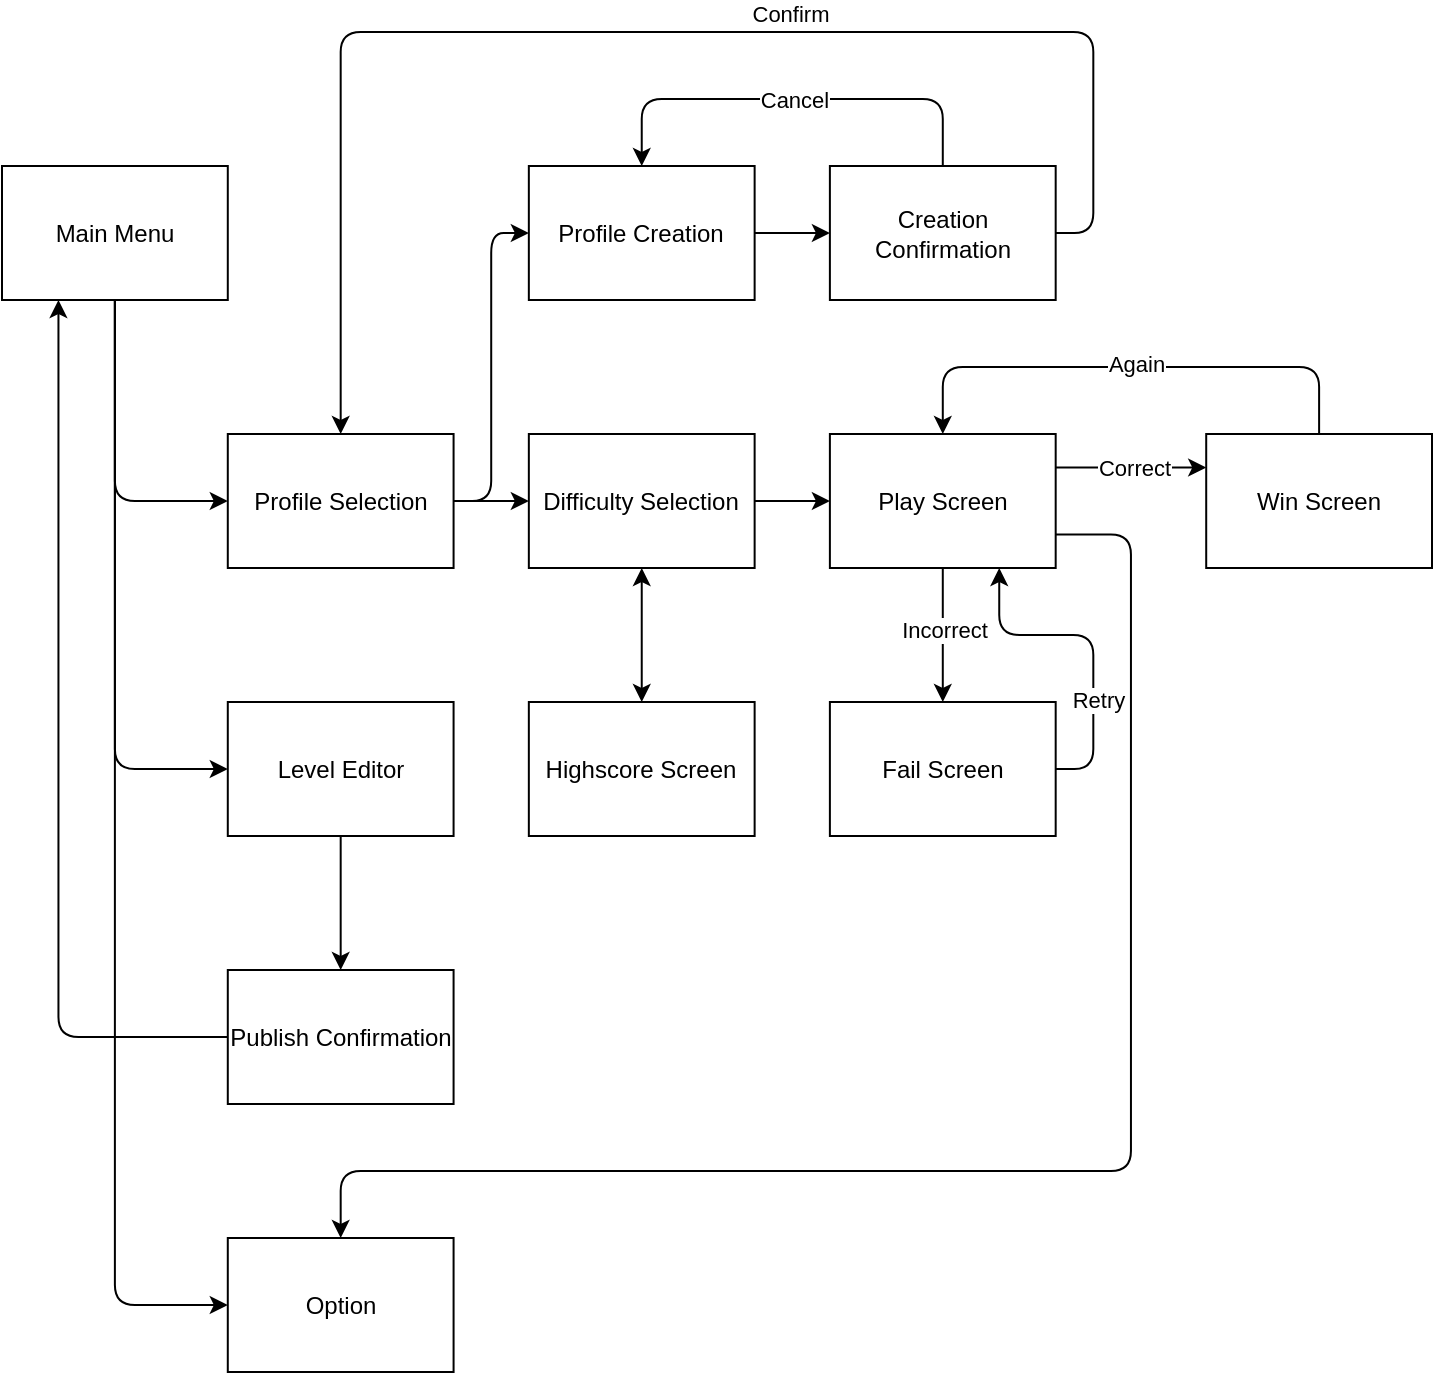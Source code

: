 <mxfile><diagram id="uHhRb8vRdYXG72csFwmb" name="Page-1"><mxGraphModel dx="1440" dy="759" grid="1" gridSize="10" guides="1" tooltips="1" connect="1" arrows="1" fold="1" page="1" pageScale="1" pageWidth="827" pageHeight="1169" background="none" math="0" shadow="0"><root><mxCell id="0"/><mxCell id="1" parent="0"/><mxCell id="48" value="" style="group" parent="1" vertex="1" connectable="0"><mxGeometry x="56" y="250" width="715" height="670" as="geometry"/></mxCell><mxCell id="2" value="Main Menu" style="rounded=0;whiteSpace=wrap;html=1;fillColor=none;" parent="48" vertex="1"><mxGeometry y="67" width="112.895" height="67" as="geometry"/></mxCell><mxCell id="3" value="Profile Selection" style="rounded=0;whiteSpace=wrap;html=1;fillColor=none;" parent="48" vertex="1"><mxGeometry x="112.895" y="201" width="112.895" height="67" as="geometry"/></mxCell><mxCell id="8" style="edgeStyle=none;html=1;entryX=0;entryY=0.5;entryDx=0;entryDy=0;" parent="48" source="2" target="3" edge="1"><mxGeometry relative="1" as="geometry"><Array as="points"><mxPoint x="56.447" y="234.5"/></Array></mxGeometry></mxCell><mxCell id="4" value="Level Editor" style="rounded=0;whiteSpace=wrap;html=1;fillColor=none;" parent="48" vertex="1"><mxGeometry x="112.895" y="335" width="112.895" height="67" as="geometry"/></mxCell><mxCell id="9" style="html=1;entryX=0;entryY=0.5;entryDx=0;entryDy=0;startArrow=none;startFill=0;" parent="48" source="2" target="4" edge="1"><mxGeometry relative="1" as="geometry"><Array as="points"><mxPoint x="56.447" y="368.5"/></Array></mxGeometry></mxCell><mxCell id="5" value="Option" style="rounded=0;whiteSpace=wrap;html=1;fillColor=none;" parent="48" vertex="1"><mxGeometry x="112.895" y="603" width="112.895" height="67" as="geometry"/></mxCell><mxCell id="10" style="edgeStyle=none;html=1;entryX=0;entryY=0.5;entryDx=0;entryDy=0;" parent="48" source="2" target="5" edge="1"><mxGeometry relative="1" as="geometry"><Array as="points"><mxPoint x="56.447" y="636.5"/></Array></mxGeometry></mxCell><mxCell id="17" value="Profile Creation" style="rounded=0;whiteSpace=wrap;html=1;fillColor=none;" parent="48" vertex="1"><mxGeometry x="263.421" y="67" width="112.895" height="67" as="geometry"/></mxCell><mxCell id="20" style="edgeStyle=none;html=1;entryX=0;entryY=0.5;entryDx=0;entryDy=0;startArrow=none;startFill=0;" parent="48" source="3" target="17" edge="1"><mxGeometry relative="1" as="geometry"><Array as="points"><mxPoint x="244.605" y="234.5"/><mxPoint x="244.605" y="100.5"/></Array></mxGeometry></mxCell><mxCell id="18" value="Difficulty Selection" style="rounded=0;whiteSpace=wrap;html=1;fillColor=none;" parent="48" vertex="1"><mxGeometry x="263.421" y="201" width="112.895" height="67" as="geometry"/></mxCell><mxCell id="19" style="edgeStyle=none;html=1;entryX=0;entryY=0.5;entryDx=0;entryDy=0;startArrow=none;startFill=0;" parent="48" source="3" target="18" edge="1"><mxGeometry relative="1" as="geometry"/></mxCell><mxCell id="23" style="edgeStyle=none;html=1;entryX=0.5;entryY=0;entryDx=0;entryDy=0;startArrow=none;startFill=0;" parent="48" source="21" target="17" edge="1"><mxGeometry relative="1" as="geometry"><Array as="points"><mxPoint x="470.395" y="33.5"/><mxPoint x="319.868" y="33.5"/></Array></mxGeometry></mxCell><mxCell id="24" value="Cancel" style="edgeLabel;html=1;align=center;verticalAlign=middle;resizable=0;points=[];" parent="23" vertex="1" connectable="0"><mxGeometry x="-0.097" y="-1" relative="1" as="geometry"><mxPoint x="-10" y="1" as="offset"/></mxGeometry></mxCell><mxCell id="25" style="edgeStyle=none;html=1;entryX=0.5;entryY=0;entryDx=0;entryDy=0;startArrow=none;startFill=0;" parent="48" source="21" target="3" edge="1"><mxGeometry relative="1" as="geometry"><Array as="points"><mxPoint x="545.658" y="100.5"/><mxPoint x="545.658"/><mxPoint x="169.342"/></Array></mxGeometry></mxCell><mxCell id="26" value="Confirm" style="edgeLabel;html=1;align=center;verticalAlign=middle;resizable=0;points=[];" parent="25" vertex="1" connectable="0"><mxGeometry x="-0.923" y="-1" relative="1" as="geometry"><mxPoint x="-153" y="-102" as="offset"/></mxGeometry></mxCell><mxCell id="21" value="Creation Confirmation" style="rounded=0;whiteSpace=wrap;html=1;fillColor=none;" parent="48" vertex="1"><mxGeometry x="413.947" y="67" width="112.895" height="67" as="geometry"/></mxCell><mxCell id="22" style="edgeStyle=none;html=1;entryX=0;entryY=0.5;entryDx=0;entryDy=0;startArrow=none;startFill=0;" parent="48" source="17" target="21" edge="1"><mxGeometry relative="1" as="geometry"/></mxCell><mxCell id="47" style="edgeStyle=none;html=1;entryX=0.5;entryY=0;entryDx=0;entryDy=0;startArrow=none;startFill=0;exitX=1;exitY=0.75;exitDx=0;exitDy=0;" parent="48" source="27" target="5" edge="1"><mxGeometry relative="1" as="geometry"><Array as="points"><mxPoint x="564.474" y="251.25"/><mxPoint x="564.474" y="569.5"/><mxPoint x="169.342" y="569.5"/></Array></mxGeometry></mxCell><mxCell id="27" value="Play Screen" style="rounded=0;whiteSpace=wrap;html=1;fillColor=none;" parent="48" vertex="1"><mxGeometry x="413.947" y="201" width="112.895" height="67" as="geometry"/></mxCell><mxCell id="32" style="edgeStyle=none;html=1;entryX=0;entryY=0.5;entryDx=0;entryDy=0;startArrow=none;startFill=0;" parent="48" source="18" target="27" edge="1"><mxGeometry relative="1" as="geometry"/></mxCell><mxCell id="31" style="edgeStyle=none;html=1;startArrow=none;startFill=0;exitX=0;exitY=0.5;exitDx=0;exitDy=0;entryX=0.25;entryY=1;entryDx=0;entryDy=0;" parent="48" source="29" target="2" edge="1"><mxGeometry relative="1" as="geometry"><mxPoint y="100.5" as="targetPoint"/><Array as="points"><mxPoint x="28.224" y="502.5"/></Array></mxGeometry></mxCell><mxCell id="29" value="Publish Confirmation" style="rounded=0;whiteSpace=wrap;html=1;fillColor=none;" parent="48" vertex="1"><mxGeometry x="112.895" y="469" width="112.895" height="67" as="geometry"/></mxCell><mxCell id="30" style="edgeStyle=none;html=1;entryX=0.5;entryY=0;entryDx=0;entryDy=0;startArrow=none;startFill=0;" parent="48" source="4" target="29" edge="1"><mxGeometry relative="1" as="geometry"/></mxCell><mxCell id="33" value="Highscore Screen" style="rounded=0;whiteSpace=wrap;html=1;fillColor=none;" parent="48" vertex="1"><mxGeometry x="263.421" y="335" width="112.895" height="67" as="geometry"/></mxCell><mxCell id="34" style="edgeStyle=none;html=1;entryX=0.5;entryY=0;entryDx=0;entryDy=0;startArrow=classic;startFill=1;exitX=0.5;exitY=1;exitDx=0;exitDy=0;" parent="48" source="18" target="33" edge="1"><mxGeometry relative="1" as="geometry"><Array as="points"><mxPoint x="319.868" y="301.5"/></Array></mxGeometry></mxCell><mxCell id="43" style="edgeStyle=none;html=1;entryX=0.5;entryY=0;entryDx=0;entryDy=0;startArrow=none;startFill=0;" parent="48" source="35" target="27" edge="1"><mxGeometry relative="1" as="geometry"><Array as="points"><mxPoint x="658.553" y="167.5"/><mxPoint x="470.395" y="167.5"/></Array></mxGeometry></mxCell><mxCell id="44" value="Again" style="edgeLabel;html=1;align=center;verticalAlign=middle;resizable=0;points=[];" parent="43" vertex="1" connectable="0"><mxGeometry x="-0.242" y="-2" relative="1" as="geometry"><mxPoint x="-29" as="offset"/></mxGeometry></mxCell><mxCell id="35" value="Win Screen" style="rounded=0;whiteSpace=wrap;html=1;fillColor=none;" parent="48" vertex="1"><mxGeometry x="602.105" y="201" width="112.895" height="67" as="geometry"/></mxCell><mxCell id="38" style="edgeStyle=none;html=1;entryX=0;entryY=0.25;entryDx=0;entryDy=0;startArrow=none;startFill=0;exitX=1;exitY=0.25;exitDx=0;exitDy=0;" parent="48" source="27" target="35" edge="1"><mxGeometry relative="1" as="geometry"><Array as="points"/></mxGeometry></mxCell><mxCell id="40" value="Correct" style="edgeLabel;html=1;align=center;verticalAlign=middle;resizable=0;points=[];" parent="38" vertex="1" connectable="0"><mxGeometry x="-0.209" y="-2" relative="1" as="geometry"><mxPoint x="9" y="-2" as="offset"/></mxGeometry></mxCell><mxCell id="45" style="edgeStyle=none;html=1;entryX=0.75;entryY=1;entryDx=0;entryDy=0;startArrow=none;startFill=0;exitX=1;exitY=0.5;exitDx=0;exitDy=0;" parent="48" source="37" target="27" edge="1"><mxGeometry relative="1" as="geometry"><Array as="points"><mxPoint x="545.658" y="368.5"/><mxPoint x="545.658" y="301.5"/><mxPoint x="498.618" y="301.5"/></Array></mxGeometry></mxCell><mxCell id="46" value="Retry" style="edgeLabel;html=1;align=center;verticalAlign=middle;resizable=0;points=[];" parent="45" vertex="1" connectable="0"><mxGeometry x="-0.226" y="-2" relative="1" as="geometry"><mxPoint y="11" as="offset"/></mxGeometry></mxCell><mxCell id="37" value="Fail Screen" style="rounded=0;whiteSpace=wrap;html=1;fillColor=none;" parent="48" vertex="1"><mxGeometry x="413.947" y="335" width="112.895" height="67" as="geometry"/></mxCell><mxCell id="39" style="edgeStyle=none;html=1;startArrow=none;startFill=0;exitX=0.5;exitY=1;exitDx=0;exitDy=0;entryX=0.5;entryY=0;entryDx=0;entryDy=0;" parent="48" source="27" target="37" edge="1"><mxGeometry relative="1" as="geometry"><mxPoint x="536.25" y="385.25" as="targetPoint"/><Array as="points"/></mxGeometry></mxCell><mxCell id="41" value="Incorrect" style="edgeLabel;html=1;align=center;verticalAlign=middle;resizable=0;points=[];" parent="39" vertex="1" connectable="0"><mxGeometry x="-0.191" relative="1" as="geometry"><mxPoint y="4" as="offset"/></mxGeometry></mxCell></root></mxGraphModel></diagram></mxfile>